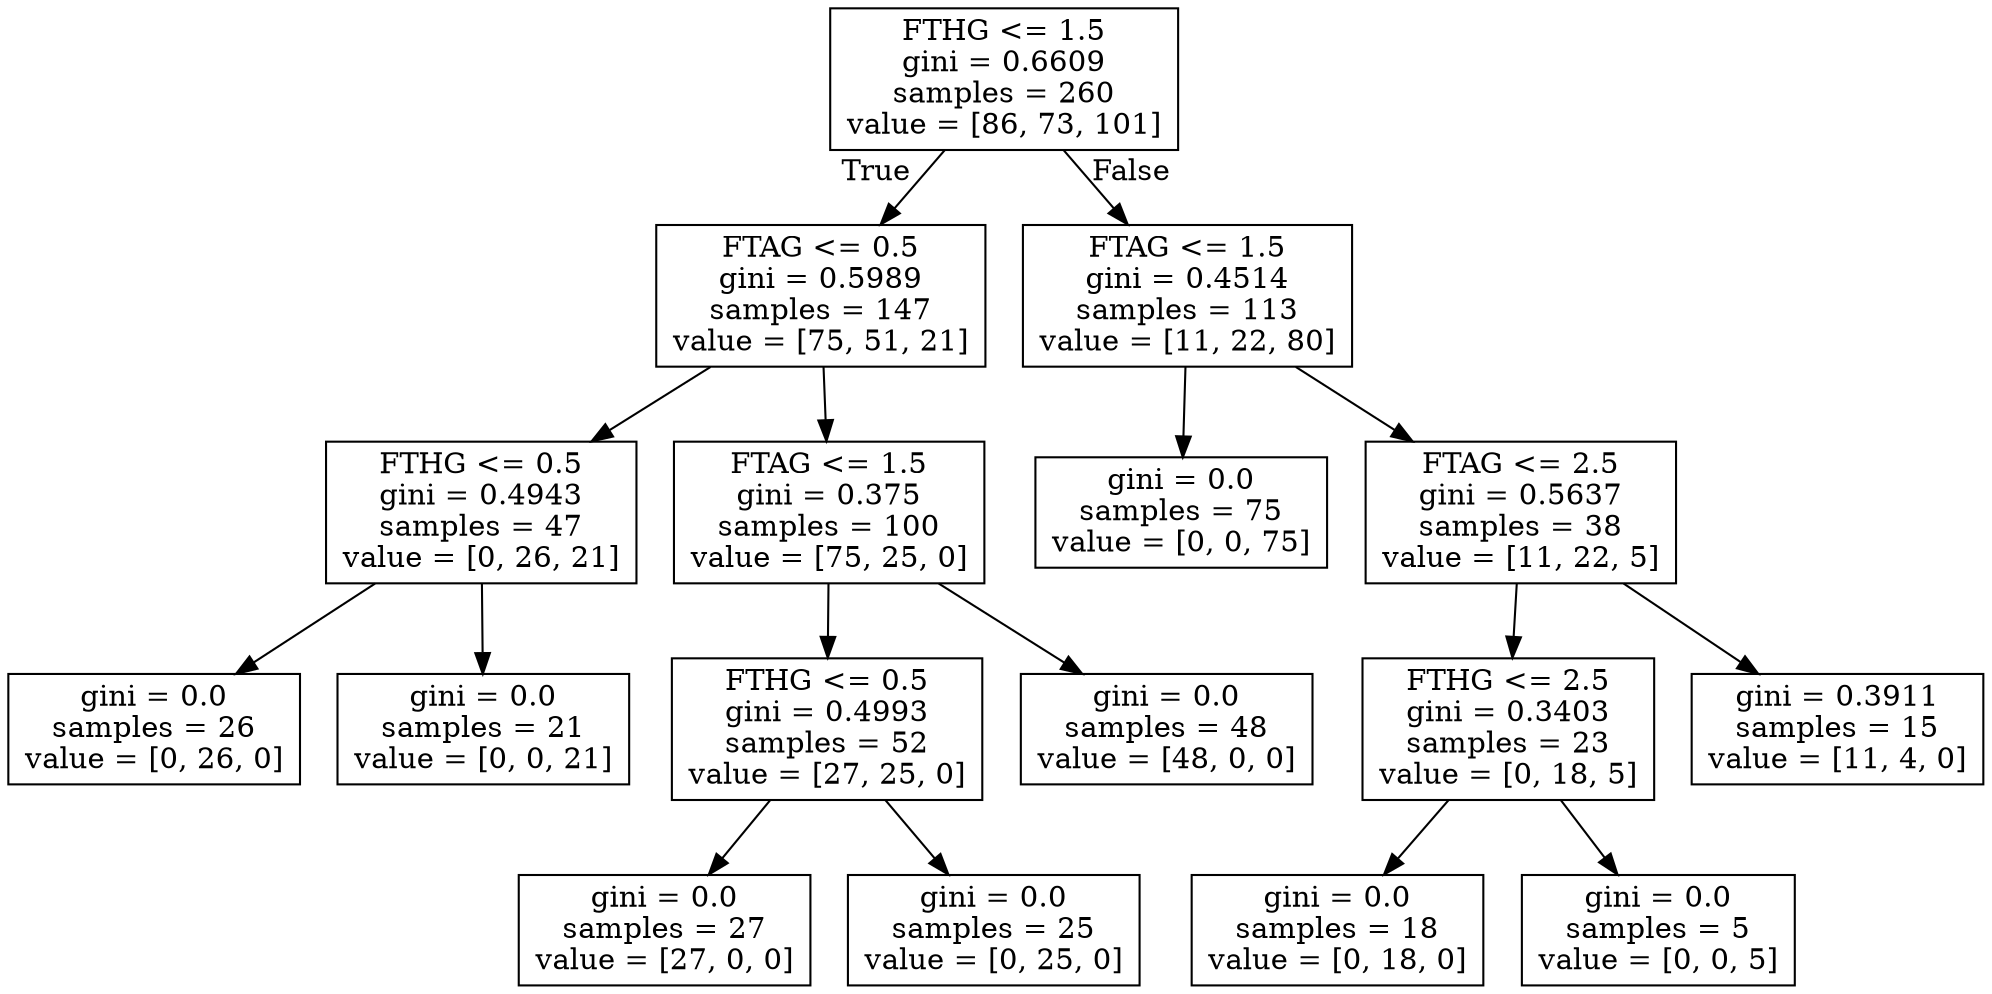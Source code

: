 digraph Tree {
node [shape=box] ;
0 [label="FTHG <= 1.5\ngini = 0.6609\nsamples = 260\nvalue = [86, 73, 101]"] ;
1 [label="FTAG <= 0.5\ngini = 0.5989\nsamples = 147\nvalue = [75, 51, 21]"] ;
0 -> 1 [labeldistance=2.5, labelangle=45, headlabel="True"] ;
2 [label="FTHG <= 0.5\ngini = 0.4943\nsamples = 47\nvalue = [0, 26, 21]"] ;
1 -> 2 ;
3 [label="gini = 0.0\nsamples = 26\nvalue = [0, 26, 0]"] ;
2 -> 3 ;
4 [label="gini = 0.0\nsamples = 21\nvalue = [0, 0, 21]"] ;
2 -> 4 ;
5 [label="FTAG <= 1.5\ngini = 0.375\nsamples = 100\nvalue = [75, 25, 0]"] ;
1 -> 5 ;
6 [label="FTHG <= 0.5\ngini = 0.4993\nsamples = 52\nvalue = [27, 25, 0]"] ;
5 -> 6 ;
7 [label="gini = 0.0\nsamples = 27\nvalue = [27, 0, 0]"] ;
6 -> 7 ;
8 [label="gini = 0.0\nsamples = 25\nvalue = [0, 25, 0]"] ;
6 -> 8 ;
9 [label="gini = 0.0\nsamples = 48\nvalue = [48, 0, 0]"] ;
5 -> 9 ;
10 [label="FTAG <= 1.5\ngini = 0.4514\nsamples = 113\nvalue = [11, 22, 80]"] ;
0 -> 10 [labeldistance=2.5, labelangle=-45, headlabel="False"] ;
11 [label="gini = 0.0\nsamples = 75\nvalue = [0, 0, 75]"] ;
10 -> 11 ;
12 [label="FTAG <= 2.5\ngini = 0.5637\nsamples = 38\nvalue = [11, 22, 5]"] ;
10 -> 12 ;
13 [label="FTHG <= 2.5\ngini = 0.3403\nsamples = 23\nvalue = [0, 18, 5]"] ;
12 -> 13 ;
14 [label="gini = 0.0\nsamples = 18\nvalue = [0, 18, 0]"] ;
13 -> 14 ;
15 [label="gini = 0.0\nsamples = 5\nvalue = [0, 0, 5]"] ;
13 -> 15 ;
16 [label="gini = 0.3911\nsamples = 15\nvalue = [11, 4, 0]"] ;
12 -> 16 ;
}